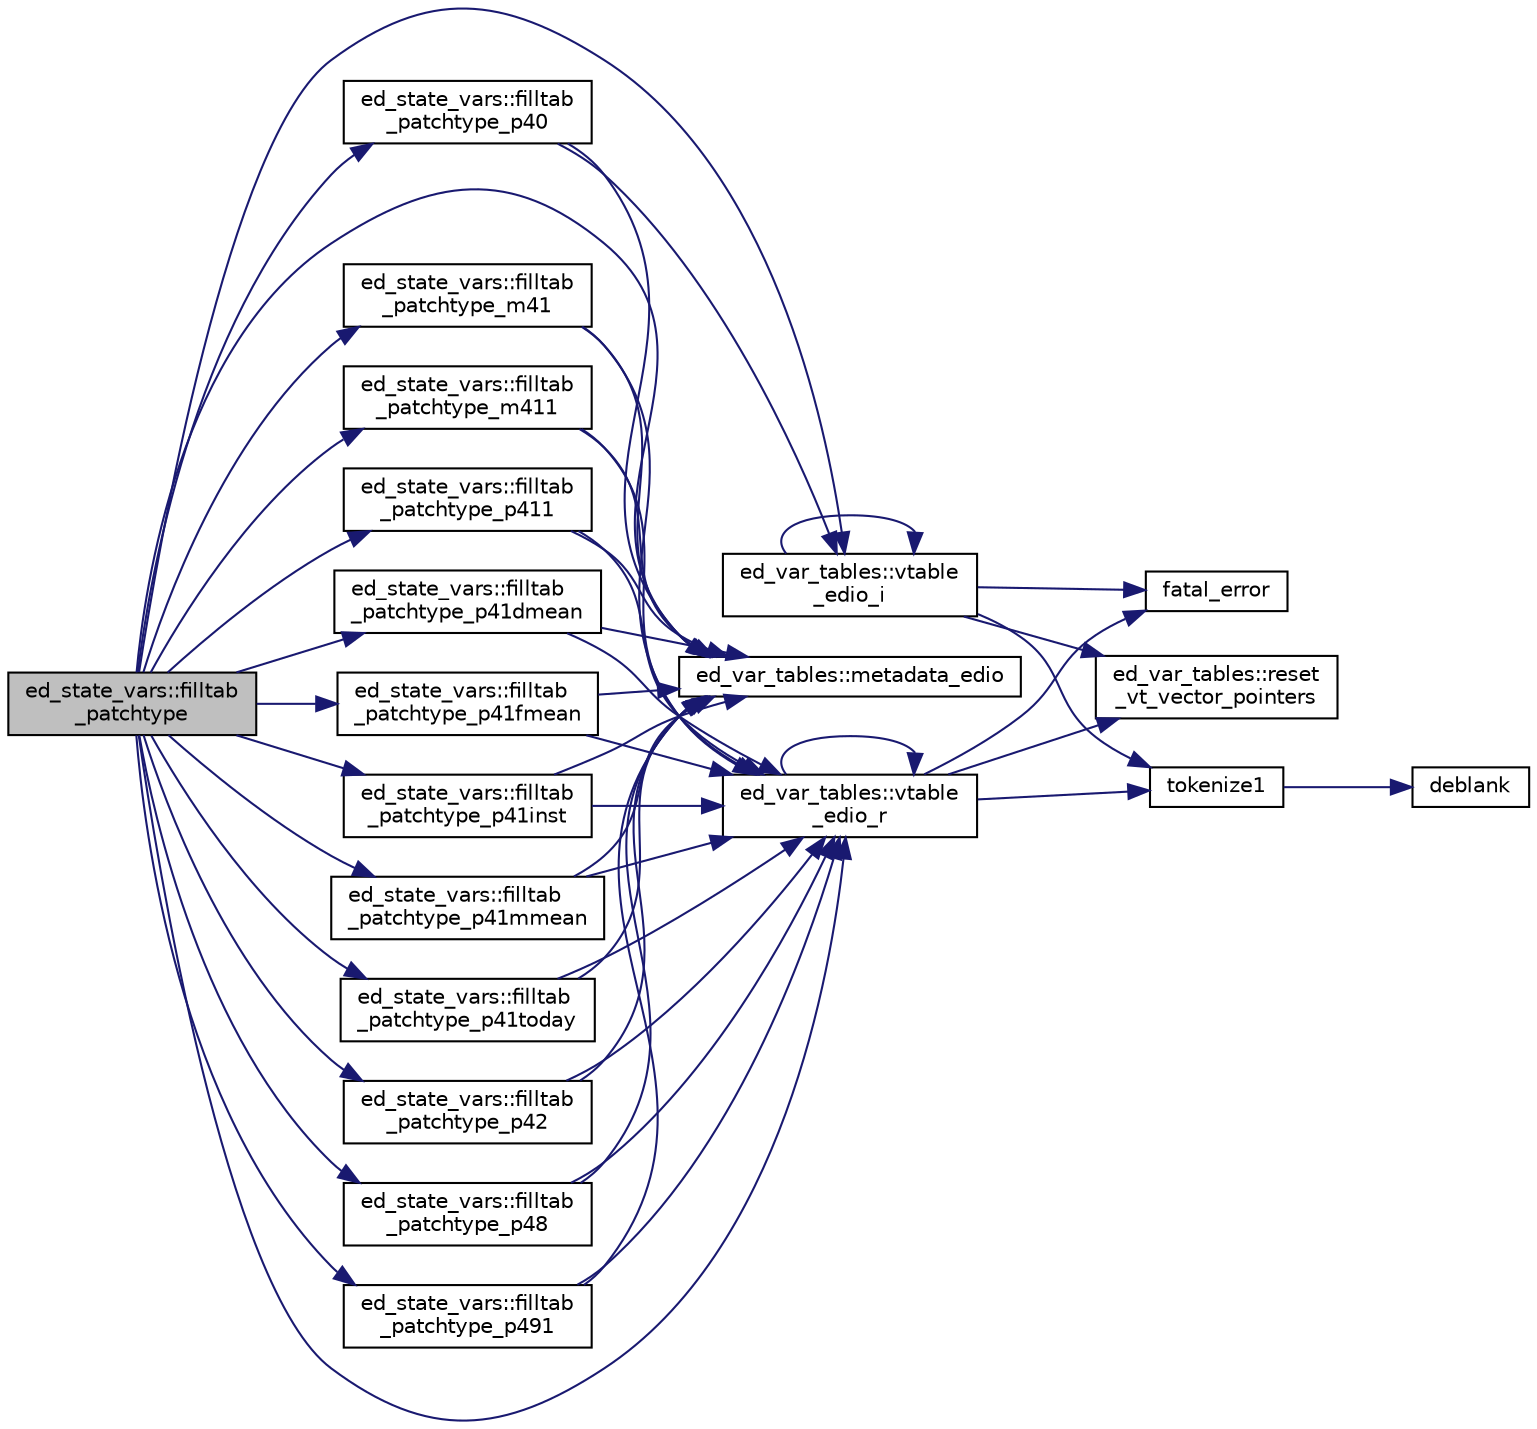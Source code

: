 digraph "ed_state_vars::filltab_patchtype"
{
 // LATEX_PDF_SIZE
  edge [fontname="Helvetica",fontsize="10",labelfontname="Helvetica",labelfontsize="10"];
  node [fontname="Helvetica",fontsize="10",shape=record];
  rankdir="LR";
  Node1 [label="ed_state_vars::filltab\l_patchtype",height=0.2,width=0.4,color="black", fillcolor="grey75", style="filled", fontcolor="black",tooltip="This sub-routine fills in the variable table for cohort-level variables."];
  Node1 -> Node2 [color="midnightblue",fontsize="10",style="solid"];
  Node2 [label="ed_state_vars::filltab\l_patchtype_m41",height=0.2,width=0.4,color="black", fillcolor="white", style="filled",URL="$namespaceed__state__vars.html#a326b7df2068b9faa5fc1ea535c86efe2",tooltip="This routine will fill the pointer table with the cohort-level variables (patchtype) that have two di..."];
  Node2 -> Node3 [color="midnightblue",fontsize="10",style="solid"];
  Node3 [label="ed_var_tables::metadata_edio",height=0.2,width=0.4,color="black", fillcolor="white", style="filled",URL="$namespaceed__var__tables.html#a163fc43f01ed02a236a290d4b1d9575b",tooltip=" "];
  Node2 -> Node4 [color="midnightblue",fontsize="10",style="solid"];
  Node4 [label="ed_var_tables::vtable\l_edio_r",height=0.2,width=0.4,color="black", fillcolor="white", style="filled",URL="$namespaceed__var__tables.html#af708758ab77f52cfcaf86b8e079d1ac6",tooltip=" "];
  Node4 -> Node5 [color="midnightblue",fontsize="10",style="solid"];
  Node5 [label="fatal_error",height=0.2,width=0.4,color="black", fillcolor="white", style="filled",URL="$fatal__error_8_f90.html#a2a2bff228716ab48a81c795b348d1665",tooltip=" "];
  Node4 -> Node6 [color="midnightblue",fontsize="10",style="solid"];
  Node6 [label="ed_var_tables::reset\l_vt_vector_pointers",height=0.2,width=0.4,color="black", fillcolor="white", style="filled",URL="$namespaceed__var__tables.html#aed76c1293872b5f6cf4c39c0747d2bb4",tooltip=" "];
  Node4 -> Node7 [color="midnightblue",fontsize="10",style="solid"];
  Node7 [label="tokenize1",height=0.2,width=0.4,color="black", fillcolor="white", style="filled",URL="$charutils_8f90.html#a4e0b5a3a2a3a429434a954e8af39d758",tooltip=" "];
  Node7 -> Node8 [color="midnightblue",fontsize="10",style="solid"];
  Node8 [label="deblank",height=0.2,width=0.4,color="black", fillcolor="white", style="filled",URL="$charutils_8f90.html#ae6acc7e2374eb737e74a4edf85c3f1c2",tooltip=" "];
  Node4 -> Node4 [color="midnightblue",fontsize="10",style="solid"];
  Node1 -> Node9 [color="midnightblue",fontsize="10",style="solid"];
  Node9 [label="ed_state_vars::filltab\l_patchtype_m411",height=0.2,width=0.4,color="black", fillcolor="white", style="filled",URL="$namespaceed__state__vars.html#ad37021d612198bd02a104790ed58446c",tooltip="This routine will fill the pointer table with the cohort-level variables (patchtype) that have three ..."];
  Node9 -> Node3 [color="midnightblue",fontsize="10",style="solid"];
  Node9 -> Node4 [color="midnightblue",fontsize="10",style="solid"];
  Node1 -> Node10 [color="midnightblue",fontsize="10",style="solid"];
  Node10 [label="ed_state_vars::filltab\l_patchtype_p40",height=0.2,width=0.4,color="black", fillcolor="white", style="filled",URL="$namespaceed__state__vars.html#a83c0921d462c47a37c8d6f97dbdb9d72",tooltip="This routine will fill the pointer table with the cohort-level variables (patchtype) that have one di..."];
  Node10 -> Node3 [color="midnightblue",fontsize="10",style="solid"];
  Node10 -> Node11 [color="midnightblue",fontsize="10",style="solid"];
  Node11 [label="ed_var_tables::vtable\l_edio_i",height=0.2,width=0.4,color="black", fillcolor="white", style="filled",URL="$namespaceed__var__tables.html#ab691217cef9253738e526499e054a9d1",tooltip=" "];
  Node11 -> Node5 [color="midnightblue",fontsize="10",style="solid"];
  Node11 -> Node6 [color="midnightblue",fontsize="10",style="solid"];
  Node11 -> Node7 [color="midnightblue",fontsize="10",style="solid"];
  Node11 -> Node11 [color="midnightblue",fontsize="10",style="solid"];
  Node1 -> Node12 [color="midnightblue",fontsize="10",style="solid"];
  Node12 [label="ed_state_vars::filltab\l_patchtype_p411",height=0.2,width=0.4,color="black", fillcolor="white", style="filled",URL="$namespaceed__state__vars.html#afa3fe02474e668980d731221824ae0ab",tooltip="This routine will fill the pointer table with the cohort-level variables (patchtype) that have two di..."];
  Node12 -> Node3 [color="midnightblue",fontsize="10",style="solid"];
  Node12 -> Node4 [color="midnightblue",fontsize="10",style="solid"];
  Node1 -> Node13 [color="midnightblue",fontsize="10",style="solid"];
  Node13 [label="ed_state_vars::filltab\l_patchtype_p41dmean",height=0.2,width=0.4,color="black", fillcolor="white", style="filled",URL="$namespaceed__state__vars.html#a80a0217d902dbecc06271e51aebabd66",tooltip="This routine will fill the pointer table with the cohort-level variables (patchtype) that have one di..."];
  Node13 -> Node3 [color="midnightblue",fontsize="10",style="solid"];
  Node13 -> Node4 [color="midnightblue",fontsize="10",style="solid"];
  Node1 -> Node14 [color="midnightblue",fontsize="10",style="solid"];
  Node14 [label="ed_state_vars::filltab\l_patchtype_p41fmean",height=0.2,width=0.4,color="black", fillcolor="white", style="filled",URL="$namespaceed__state__vars.html#ab1a02c808c212a939e3a4f5cfae22bb1",tooltip="This routine will fill the pointer table with the cohort-level variables (patchtype) that have one di..."];
  Node14 -> Node3 [color="midnightblue",fontsize="10",style="solid"];
  Node14 -> Node4 [color="midnightblue",fontsize="10",style="solid"];
  Node1 -> Node15 [color="midnightblue",fontsize="10",style="solid"];
  Node15 [label="ed_state_vars::filltab\l_patchtype_p41inst",height=0.2,width=0.4,color="black", fillcolor="white", style="filled",URL="$namespaceed__state__vars.html#ae15afcbcec31f2654c618be42e1b978d",tooltip="This routine will fill the pointer table with the cohort-level variables (patchtype) that have one di..."];
  Node15 -> Node3 [color="midnightblue",fontsize="10",style="solid"];
  Node15 -> Node4 [color="midnightblue",fontsize="10",style="solid"];
  Node1 -> Node16 [color="midnightblue",fontsize="10",style="solid"];
  Node16 [label="ed_state_vars::filltab\l_patchtype_p41mmean",height=0.2,width=0.4,color="black", fillcolor="white", style="filled",URL="$namespaceed__state__vars.html#a292baeb41c4a8aa98c5cd2a67b3679a3",tooltip="This routine will fill the pointer table with the cohort-level variables (patchtype) that have one di..."];
  Node16 -> Node3 [color="midnightblue",fontsize="10",style="solid"];
  Node16 -> Node4 [color="midnightblue",fontsize="10",style="solid"];
  Node1 -> Node17 [color="midnightblue",fontsize="10",style="solid"];
  Node17 [label="ed_state_vars::filltab\l_patchtype_p41today",height=0.2,width=0.4,color="black", fillcolor="white", style="filled",URL="$namespaceed__state__vars.html#a045ab8a54e0630e26b2fbdf1754efacd",tooltip="This routine will fill the pointer table with the cohort-level variables (patchtype) that have one di..."];
  Node17 -> Node3 [color="midnightblue",fontsize="10",style="solid"];
  Node17 -> Node4 [color="midnightblue",fontsize="10",style="solid"];
  Node1 -> Node18 [color="midnightblue",fontsize="10",style="solid"];
  Node18 [label="ed_state_vars::filltab\l_patchtype_p42",height=0.2,width=0.4,color="black", fillcolor="white", style="filled",URL="$namespaceed__state__vars.html#aff6b5234ab2ac9af7010aebc192f0c88",tooltip="This routine will fill the pointer table with the cohort-level variables (patchtype) that have two di..."];
  Node18 -> Node3 [color="midnightblue",fontsize="10",style="solid"];
  Node18 -> Node4 [color="midnightblue",fontsize="10",style="solid"];
  Node1 -> Node19 [color="midnightblue",fontsize="10",style="solid"];
  Node19 [label="ed_state_vars::filltab\l_patchtype_p48",height=0.2,width=0.4,color="black", fillcolor="white", style="filled",URL="$namespaceed__state__vars.html#a5d63e58eeaff5d95d688b551f909aff4",tooltip="This routine will fill the pointer table with the cohort-level variables (patchtype) that have two di..."];
  Node19 -> Node3 [color="midnightblue",fontsize="10",style="solid"];
  Node19 -> Node4 [color="midnightblue",fontsize="10",style="solid"];
  Node1 -> Node20 [color="midnightblue",fontsize="10",style="solid"];
  Node20 [label="ed_state_vars::filltab\l_patchtype_p491",height=0.2,width=0.4,color="black", fillcolor="white", style="filled",URL="$namespaceed__state__vars.html#afe586106358ae73ee7436e42a0eab679",tooltip="This routine will fill the pointer table with the cohort-level variables (patchtype) that have two di..."];
  Node20 -> Node3 [color="midnightblue",fontsize="10",style="solid"];
  Node20 -> Node4 [color="midnightblue",fontsize="10",style="solid"];
  Node1 -> Node3 [color="midnightblue",fontsize="10",style="solid"];
  Node1 -> Node11 [color="midnightblue",fontsize="10",style="solid"];
  Node1 -> Node4 [color="midnightblue",fontsize="10",style="solid"];
}
